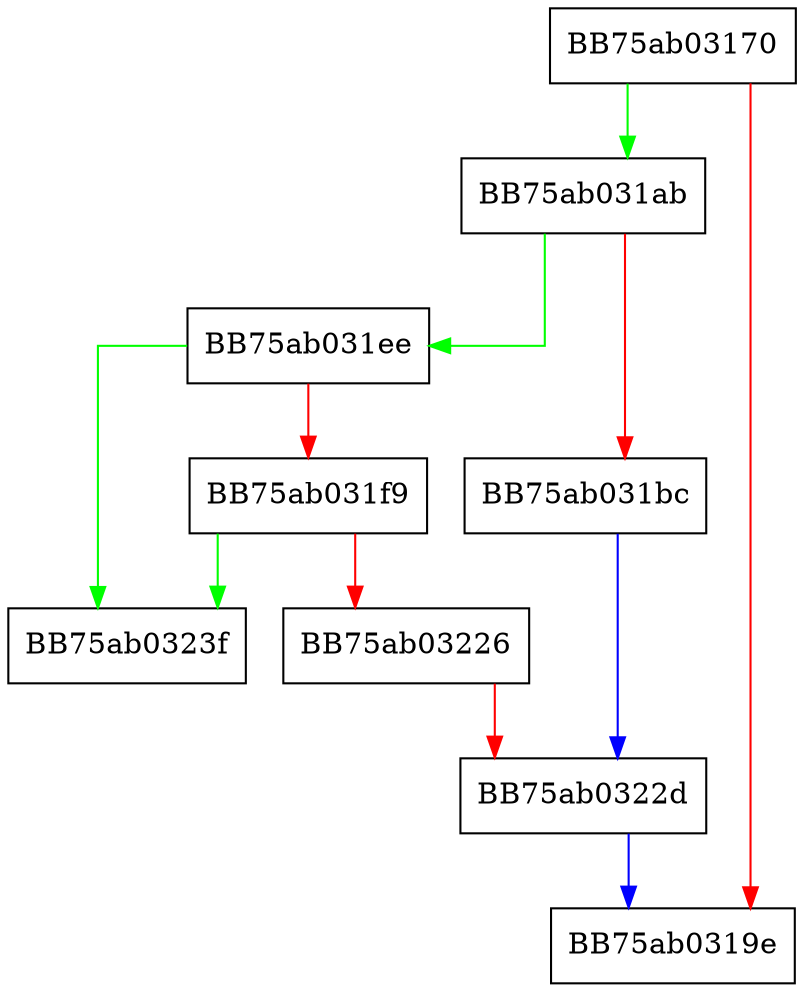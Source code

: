 digraph luaB_newproxy {
  node [shape="box"];
  graph [splines=ortho];
  BB75ab03170 -> BB75ab031ab [color="green"];
  BB75ab03170 -> BB75ab0319e [color="red"];
  BB75ab031ab -> BB75ab031ee [color="green"];
  BB75ab031ab -> BB75ab031bc [color="red"];
  BB75ab031bc -> BB75ab0322d [color="blue"];
  BB75ab031ee -> BB75ab0323f [color="green"];
  BB75ab031ee -> BB75ab031f9 [color="red"];
  BB75ab031f9 -> BB75ab0323f [color="green"];
  BB75ab031f9 -> BB75ab03226 [color="red"];
  BB75ab03226 -> BB75ab0322d [color="red"];
  BB75ab0322d -> BB75ab0319e [color="blue"];
}